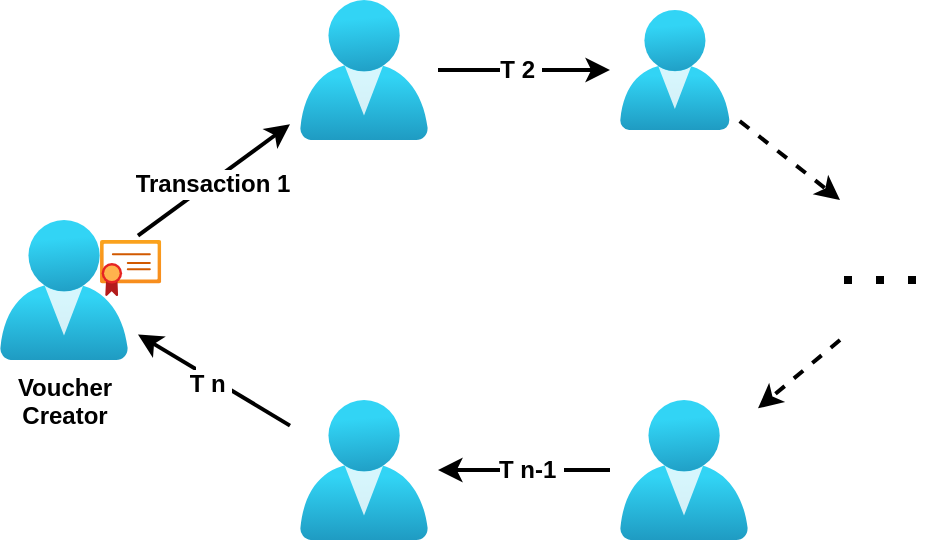 <mxfile version="25.0.1">
  <diagram id="l8hXMBHkgcEJcSW0mbfh" name="Page-1">
    <mxGraphModel dx="1231" dy="832" grid="1" gridSize="10" guides="1" tooltips="1" connect="1" arrows="1" fold="1" page="1" pageScale="1" pageWidth="1169" pageHeight="827" math="0" shadow="0">
      <root>
        <mxCell id="0" />
        <mxCell id="1" parent="0" />
        <mxCell id="8--HhbSZYtI3ddgJnD71-23" style="edgeStyle=none;rounded=0;orthogonalLoop=1;jettySize=auto;html=1;sourcePerimeterSpacing=5;endArrow=classic;endFill=1;targetPerimeterSpacing=5;startArrow=none;startFill=0;strokeWidth=2;" parent="1" source="W0xqIHwrMlYqFA7ODgHm-1" target="W0xqIHwrMlYqFA7ODgHm-4" edge="1">
          <mxGeometry relative="1" as="geometry">
            <mxPoint x="501.834" y="273" as="targetPoint" />
          </mxGeometry>
        </mxCell>
        <mxCell id="W0xqIHwrMlYqFA7ODgHm-6" value="&lt;font style=&quot;font-size: 12px;&quot;&gt;&lt;b&gt;Transaction 1&lt;/b&gt;&lt;/font&gt;" style="edgeLabel;html=1;align=center;verticalAlign=middle;resizable=0;points=[];" parent="8--HhbSZYtI3ddgJnD71-23" vertex="1" connectable="0">
          <mxGeometry x="-0.043" relative="1" as="geometry">
            <mxPoint as="offset" />
          </mxGeometry>
        </mxCell>
        <mxCell id="W0xqIHwrMlYqFA7ODgHm-1" value="&lt;b&gt;Voucher&lt;br&gt;Creator&lt;/b&gt;" style="image;aspect=fixed;html=1;points=[];align=center;fontSize=12;image=img/lib/azure2/identity/Users.svg;fillOpacity=100;" parent="1" vertex="1">
          <mxGeometry x="290" y="190" width="64" height="70" as="geometry" />
        </mxCell>
        <mxCell id="W0xqIHwrMlYqFA7ODgHm-4" value="" style="image;aspect=fixed;html=1;points=[];align=center;fontSize=12;image=img/lib/azure2/identity/Users.svg;fillOpacity=100;" parent="1" vertex="1">
          <mxGeometry x="440" y="80" width="64" height="70" as="geometry" />
        </mxCell>
        <mxCell id="W0xqIHwrMlYqFA7ODgHm-7" value="" style="image;aspect=fixed;html=1;points=[];align=center;fontSize=12;image=img/lib/azure2/identity/Users.svg;fillOpacity=100;" parent="1" vertex="1">
          <mxGeometry x="600" y="85" width="54.86" height="60" as="geometry" />
        </mxCell>
        <mxCell id="W0xqIHwrMlYqFA7ODgHm-11" style="edgeStyle=none;rounded=0;orthogonalLoop=1;jettySize=auto;html=1;sourcePerimeterSpacing=5;endArrow=classic;endFill=1;targetPerimeterSpacing=5;startArrow=none;startFill=0;strokeWidth=2;" parent="1" source="W0xqIHwrMlYqFA7ODgHm-4" target="W0xqIHwrMlYqFA7ODgHm-7" edge="1">
          <mxGeometry relative="1" as="geometry">
            <mxPoint x="450" y="366" as="sourcePoint" />
            <mxPoint x="596" y="360" as="targetPoint" />
          </mxGeometry>
        </mxCell>
        <mxCell id="W0xqIHwrMlYqFA7ODgHm-24" value="&lt;font style=&quot;font-size: 12px;&quot;&gt;&lt;b&gt;T 2&amp;nbsp;&lt;/b&gt;&lt;/font&gt;" style="edgeLabel;html=1;align=center;verticalAlign=middle;resizable=0;points=[];" parent="W0xqIHwrMlYqFA7ODgHm-11" vertex="1" connectable="0">
          <mxGeometry x="-0.042" relative="1" as="geometry">
            <mxPoint as="offset" />
          </mxGeometry>
        </mxCell>
        <mxCell id="W0xqIHwrMlYqFA7ODgHm-13" value="" style="image;aspect=fixed;html=1;points=[];align=center;fontSize=12;image=img/lib/azure2/identity/Users.svg;fillOpacity=100;" parent="1" vertex="1">
          <mxGeometry x="440" y="280" width="64" height="70" as="geometry" />
        </mxCell>
        <mxCell id="W0xqIHwrMlYqFA7ODgHm-14" style="edgeStyle=none;rounded=0;orthogonalLoop=1;jettySize=auto;html=1;sourcePerimeterSpacing=5;endArrow=classic;endFill=1;targetPerimeterSpacing=5;startArrow=none;startFill=0;strokeWidth=2;" parent="1" source="W0xqIHwrMlYqFA7ODgHm-13" target="W0xqIHwrMlYqFA7ODgHm-1" edge="1">
          <mxGeometry relative="1" as="geometry">
            <mxPoint x="579" y="241" as="sourcePoint" />
            <mxPoint x="340" y="300" as="targetPoint" />
          </mxGeometry>
        </mxCell>
        <mxCell id="W0xqIHwrMlYqFA7ODgHm-19" value="Tn" style="edgeLabel;html=1;align=center;verticalAlign=middle;resizable=0;points=[];" parent="W0xqIHwrMlYqFA7ODgHm-14" vertex="1" connectable="0">
          <mxGeometry x="0.07" y="1" relative="1" as="geometry">
            <mxPoint as="offset" />
          </mxGeometry>
        </mxCell>
        <mxCell id="W0xqIHwrMlYqFA7ODgHm-25" value="&lt;font style=&quot;font-size: 12px;&quot;&gt;&lt;b&gt;T n&amp;nbsp;&lt;/b&gt;&lt;/font&gt;" style="edgeLabel;html=1;align=center;verticalAlign=middle;resizable=0;points=[];" parent="W0xqIHwrMlYqFA7ODgHm-14" vertex="1" connectable="0">
          <mxGeometry x="0.015" y="3" relative="1" as="geometry">
            <mxPoint as="offset" />
          </mxGeometry>
        </mxCell>
        <mxCell id="W0xqIHwrMlYqFA7ODgHm-15" value="" style="image;aspect=fixed;html=1;points=[];align=center;fontSize=12;image=img/lib/azure2/identity/Users.svg;fillOpacity=100;" parent="1" vertex="1">
          <mxGeometry x="600" y="280" width="64" height="70" as="geometry" />
        </mxCell>
        <mxCell id="W0xqIHwrMlYqFA7ODgHm-16" style="edgeStyle=none;rounded=0;orthogonalLoop=1;jettySize=auto;html=1;sourcePerimeterSpacing=5;endArrow=classic;endFill=1;targetPerimeterSpacing=5;startArrow=none;startFill=0;strokeWidth=2;" parent="1" source="W0xqIHwrMlYqFA7ODgHm-15" target="W0xqIHwrMlYqFA7ODgHm-13" edge="1">
          <mxGeometry relative="1" as="geometry">
            <mxPoint x="415" y="307" as="sourcePoint" />
            <mxPoint x="359" y="263" as="targetPoint" />
          </mxGeometry>
        </mxCell>
        <mxCell id="W0xqIHwrMlYqFA7ODgHm-26" value="&lt;font style=&quot;font-size: 12px;&quot;&gt;&lt;b&gt;T n-1&amp;nbsp;&lt;/b&gt;&lt;/font&gt;" style="edgeLabel;html=1;align=center;verticalAlign=middle;resizable=0;points=[];" parent="W0xqIHwrMlYqFA7ODgHm-16" vertex="1" connectable="0">
          <mxGeometry x="-0.07" relative="1" as="geometry">
            <mxPoint as="offset" />
          </mxGeometry>
        </mxCell>
        <mxCell id="W0xqIHwrMlYqFA7ODgHm-18" style="edgeStyle=none;rounded=0;orthogonalLoop=1;jettySize=auto;html=1;sourcePerimeterSpacing=5;endArrow=classic;endFill=1;targetPerimeterSpacing=5;startArrow=none;startFill=0;dashed=1;strokeWidth=2;" parent="1" source="W0xqIHwrMlYqFA7ODgHm-7" edge="1">
          <mxGeometry relative="1" as="geometry">
            <mxPoint x="740" y="190" as="sourcePoint" />
            <mxPoint x="710" y="180" as="targetPoint" />
          </mxGeometry>
        </mxCell>
        <mxCell id="W0xqIHwrMlYqFA7ODgHm-21" style="edgeStyle=none;rounded=0;orthogonalLoop=1;jettySize=auto;html=1;sourcePerimeterSpacing=5;endArrow=classic;endFill=1;targetPerimeterSpacing=5;startArrow=none;startFill=0;dashed=1;strokeWidth=2;" parent="1" target="W0xqIHwrMlYqFA7ODgHm-15" edge="1">
          <mxGeometry relative="1" as="geometry">
            <mxPoint x="710" y="250" as="sourcePoint" />
            <mxPoint x="826" y="288" as="targetPoint" />
          </mxGeometry>
        </mxCell>
        <mxCell id="W0xqIHwrMlYqFA7ODgHm-33" value="" style="image;aspect=fixed;html=1;points=[];align=center;fontSize=12;image=img/lib/azure2/app_services/App_Service_Certificates.svg;" parent="1" vertex="1">
          <mxGeometry x="340" y="200" width="30.63" height="28" as="geometry" />
        </mxCell>
        <mxCell id="C_KelY3m-qhcL6_bKnI8-1" value="" style="endArrow=none;dashed=1;html=1;dashPattern=1 3;strokeWidth=4;rounded=0;" parent="1" edge="1">
          <mxGeometry width="50" height="50" relative="1" as="geometry">
            <mxPoint x="712" y="220" as="sourcePoint" />
            <mxPoint x="752" y="220" as="targetPoint" />
          </mxGeometry>
        </mxCell>
      </root>
    </mxGraphModel>
  </diagram>
</mxfile>
